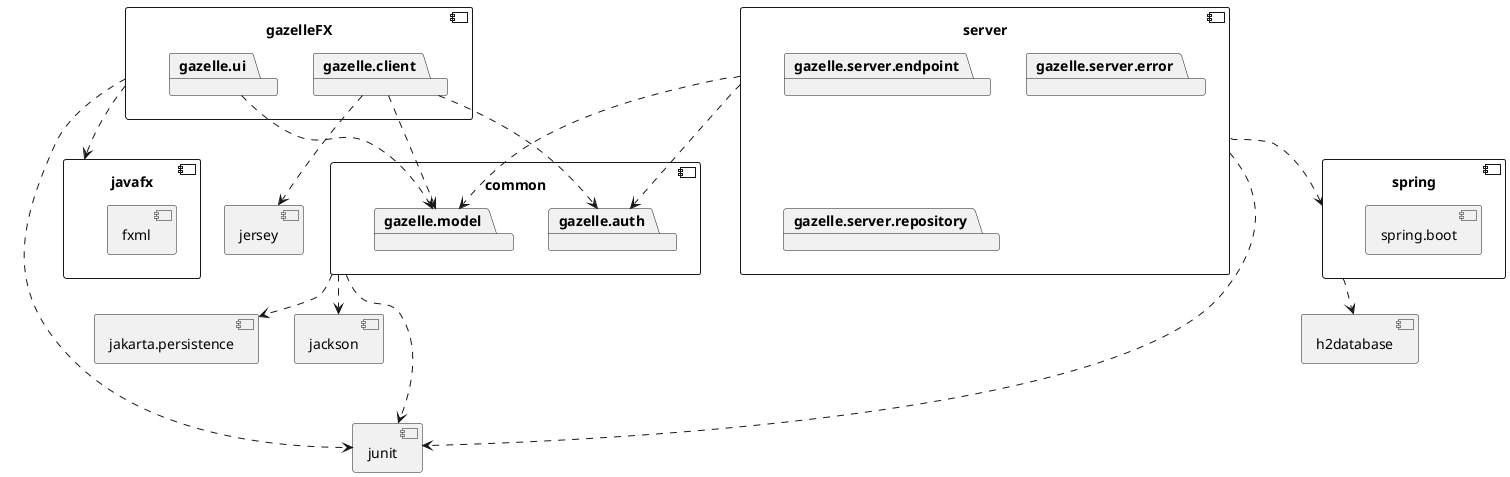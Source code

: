 @startuml
component common {
	package gazelle.auth
	package gazelle.model
}

component jakarta.persistence {
}

common ..> jakarta.persistence

component jackson {
}

common ..> jackson

component gazelleFX{
	package gazelle.client
        package gazelle.ui
}

component jersey{
}

gazelle.ui ..> gazelle.model
gazelle.client ..> gazelle.model
gazelle.client ..> gazelle.auth
gazelle.client ..> jersey

component javafx {
	component fxml {
	}
}

gazelleFX ..> javafx

component server{
	package gazelle.server.endpoint
	package gazelle.server.error
	package gazelle.server.repository
}

component spring {
        component spring.boot{
        }
}

component h2database {
}

component junit{
}

spring ..> h2database

server ..> spring

server ..> gazelle.auth
server ..> gazelle.model

server ..> junit
gazelleFX ..> junit
common ..> junit

jakarta.persistence -[hidden]> jackson
jackson -[hidden]-> junit
@enduml
